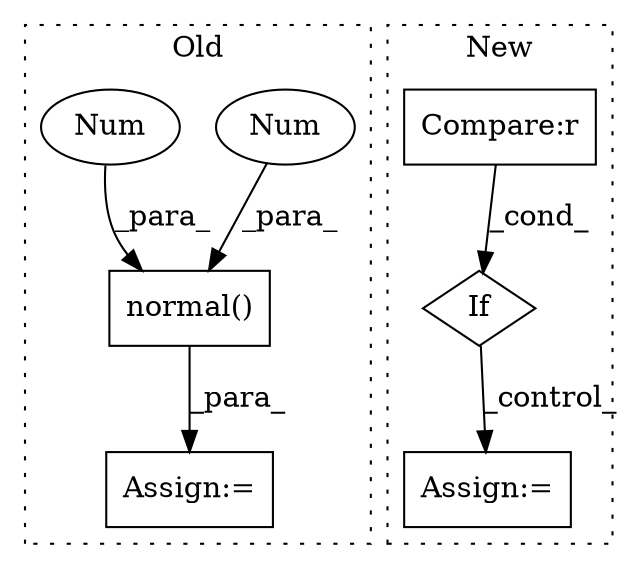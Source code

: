 digraph G {
subgraph cluster0 {
1 [label="normal()" a="75" s="3653,3718" l="17,1" shape="box"];
5 [label="Assign:=" a="68" s="3740" l="3" shape="box"];
6 [label="Num" a="76" s="3670" l="1" shape="ellipse"];
7 [label="Num" a="76" s="3673" l="1" shape="ellipse"];
label = "Old";
style="dotted";
}
subgraph cluster1 {
2 [label="If" a="96" s="4055" l="3" shape="diamond"];
3 [label="Compare:r" a="40" s="4058" l="23" shape="box"];
4 [label="Assign:=" a="68" s="4164" l="3" shape="box"];
label = "New";
style="dotted";
}
1 -> 5 [label="_para_"];
2 -> 4 [label="_control_"];
3 -> 2 [label="_cond_"];
6 -> 1 [label="_para_"];
7 -> 1 [label="_para_"];
}